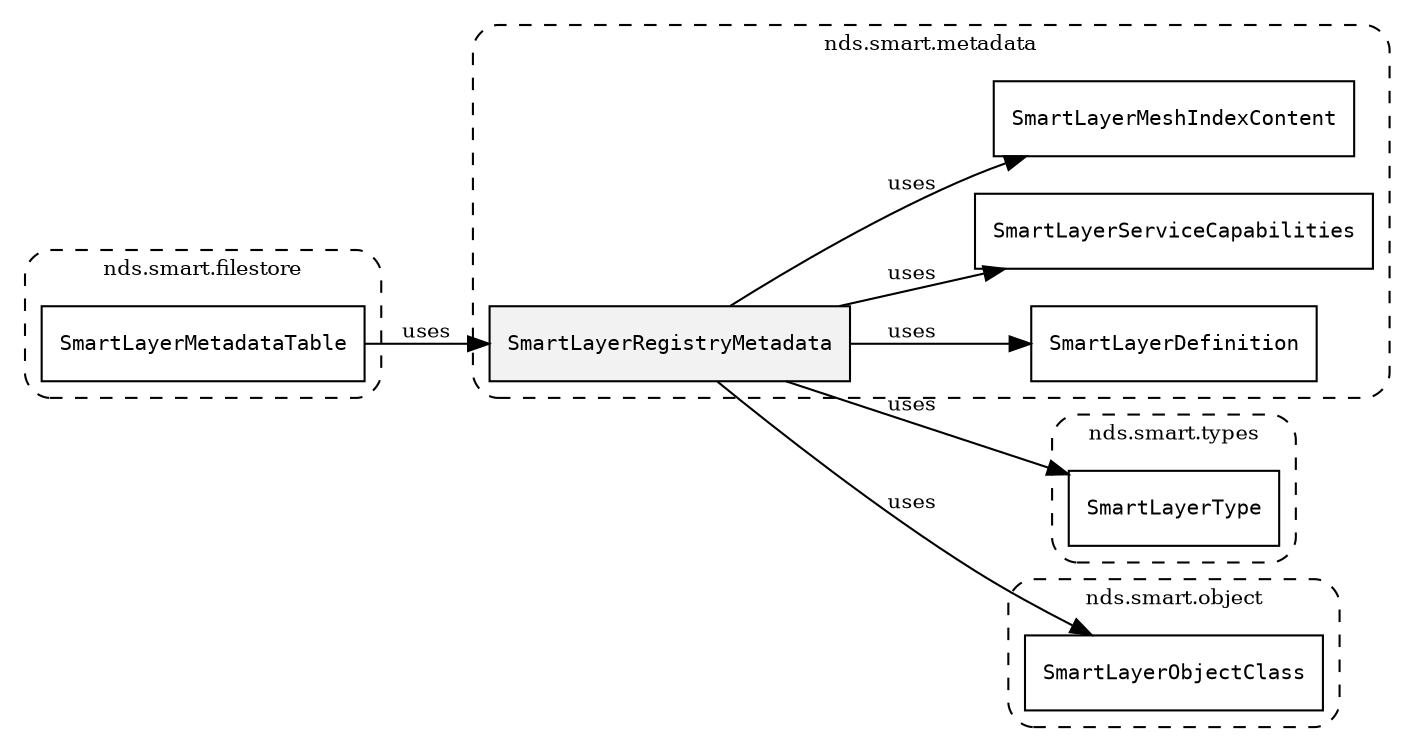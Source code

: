 /**
 * This dot file creates symbol collaboration diagram for SmartLayerRegistryMetadata.
 */
digraph ZSERIO
{
    node [shape=box, fontsize=10];
    rankdir="LR";
    fontsize=10;
    tooltip="SmartLayerRegistryMetadata collaboration diagram";

    subgraph "cluster_nds.smart.metadata"
    {
        style="dashed, rounded";
        label="nds.smart.metadata";
        tooltip="Package nds.smart.metadata";
        href="../../../content/packages/nds.smart.metadata.html#Package-nds-smart-metadata";
        target="_parent";

        "SmartLayerRegistryMetadata" [style="filled", fillcolor="#0000000D", target="_parent", label=<<font face="monospace"><table align="center" border="0" cellspacing="0" cellpadding="0"><tr><td href="../../../content/packages/nds.smart.metadata.html#Structure-SmartLayerRegistryMetadata" title="Structure defined in nds.smart.metadata">SmartLayerRegistryMetadata</td></tr></table></font>>];
        "SmartLayerDefinition" [target="_parent", label=<<font face="monospace"><table align="center" border="0" cellspacing="0" cellpadding="0"><tr><td href="../../../content/packages/nds.smart.metadata.html#Structure-SmartLayerDefinition" title="Structure defined in nds.smart.metadata">SmartLayerDefinition</td></tr></table></font>>];
        "SmartLayerServiceCapabilities" [target="_parent", label=<<font face="monospace"><table align="center" border="0" cellspacing="0" cellpadding="0"><tr><td href="../../../content/packages/nds.smart.metadata.html#Choice-SmartLayerServiceCapabilities" title="Choice defined in nds.smart.metadata">SmartLayerServiceCapabilities</td></tr></table></font>>];
        "SmartLayerMeshIndexContent" [target="_parent", label=<<font face="monospace"><table align="center" border="0" cellspacing="0" cellpadding="0"><tr><td href="../../../content/packages/nds.smart.metadata.html#Structure-SmartLayerMeshIndexContent" title="Structure defined in nds.smart.metadata">SmartLayerMeshIndexContent</td></tr></table></font>>];
    }

    subgraph "cluster_nds.smart.types"
    {
        style="dashed, rounded";
        label="nds.smart.types";
        tooltip="Package nds.smart.types";
        href="../../../content/packages/nds.smart.types.html#Package-nds-smart-types";
        target="_parent";

        "SmartLayerType" [target="_parent", label=<<font face="monospace"><table align="center" border="0" cellspacing="0" cellpadding="0"><tr><td href="../../../content/packages/nds.smart.types.html#Enum-SmartLayerType" title="Enum defined in nds.smart.types">SmartLayerType</td></tr></table></font>>];
    }

    subgraph "cluster_nds.smart.object"
    {
        style="dashed, rounded";
        label="nds.smart.object";
        tooltip="Package nds.smart.object";
        href="../../../content/packages/nds.smart.object.html#Package-nds-smart-object";
        target="_parent";

        "SmartLayerObjectClass" [target="_parent", label=<<font face="monospace"><table align="center" border="0" cellspacing="0" cellpadding="0"><tr><td href="../../../content/packages/nds.smart.object.html#Subtype-SmartLayerObjectClass" title="Subtype defined in nds.smart.object">SmartLayerObjectClass</td></tr></table></font>>];
    }

    subgraph "cluster_nds.smart.filestore"
    {
        style="dashed, rounded";
        label="nds.smart.filestore";
        tooltip="Package nds.smart.filestore";
        href="../../../content/packages/nds.smart.filestore.html#Package-nds-smart-filestore";
        target="_parent";

        "SmartLayerMetadataTable" [target="_parent", label=<<font face="monospace"><table align="center" border="0" cellspacing="0" cellpadding="0"><tr><td href="../../../content/packages/nds.smart.filestore.html#SqlTable-SmartLayerMetadataTable" title="SqlTable defined in nds.smart.filestore">SmartLayerMetadataTable</td></tr></table></font>>];
    }

    "SmartLayerRegistryMetadata" -> "SmartLayerType" [label="uses", fontsize=10];
    "SmartLayerRegistryMetadata" -> "SmartLayerDefinition" [label="uses", fontsize=10];
    "SmartLayerRegistryMetadata" -> "SmartLayerServiceCapabilities" [label="uses", fontsize=10];
    "SmartLayerRegistryMetadata" -> "SmartLayerMeshIndexContent" [label="uses", fontsize=10];
    "SmartLayerRegistryMetadata" -> "SmartLayerObjectClass" [label="uses", fontsize=10];
    "SmartLayerMetadataTable" -> "SmartLayerRegistryMetadata" [label="uses", fontsize=10];
}
